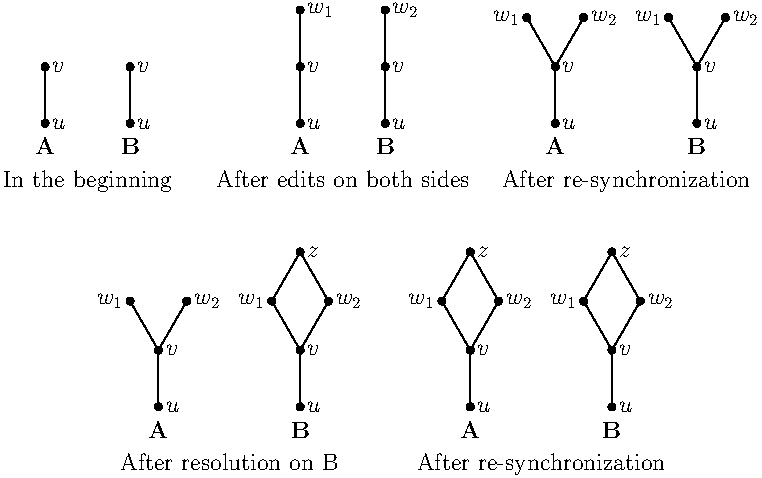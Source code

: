 unitsize(1cm);
dotfactor=8;
defaultpen(fontsize(12));

picture histgraph(string node, int lastver) {
    picture oldpic = currentpicture;
    picture newpic = currentpicture = new picture;

    pair u = (0,0);
    pair v = (0,1);
    pair w = (0,2);
    pair w1 = (0,1) + rotate(30)*(0,1);
    pair w2 = (0,1) + rotate(-30)*(0,1);
    pair z = reflect(w1, w2) * v;
    dot(u);
    label("${\bf "+node+"}$", u, 2*S);
    label("$u$", u, E);
    if (lastver >= 1) {
        dot(v);
        label("$v$", v, E);
        draw(v--u);
    }
    if (lastver == 2) {
        dot(w);
        label("$w_" + (node == "A" ? "1" : "2") + "$", w, E);
        draw(w--v);
    }
    if (lastver >= 3) {
        dot(w1);
        dot(w2);
        draw(w1--v);
        draw(w2--v);
        label("$w_1$", w1, W);
        label("$w_2$", w2, E);
    }
    if (lastver >= 4) {
        dot(z);
        label("$z$", z, E);
        draw(z--w1);
        draw(z--w2);
    }

    currentpicture = oldpic;
    return newpic;
}

picture both(int aver, int bver, string description) {
    picture oldpic = currentpicture;
    picture newpic = currentpicture = new picture;

    picture pic1 = histgraph("A", aver);
    picture pic2 = histgraph("B", bver);

    real off = bver >= 3 ? 2.5 : 1.5;
    add(pic1);
    add(shift(off)*pic2);
    label(description, (off/2, -.7), S);

    currentpicture = oldpic;
    return newpic;
}

add(both(1, 1, "In the beginning"));

add(shift(4.5)*both(2, 2, "After edits on both sides"));
add(shift(9)*both(3, 3, "After re-synchronization"));

add(shift((2,-5))*both(3, 4, "After resolution on B"));
add(shift((7.5,-5))*both(4, 4, "After re-synchronization"));

